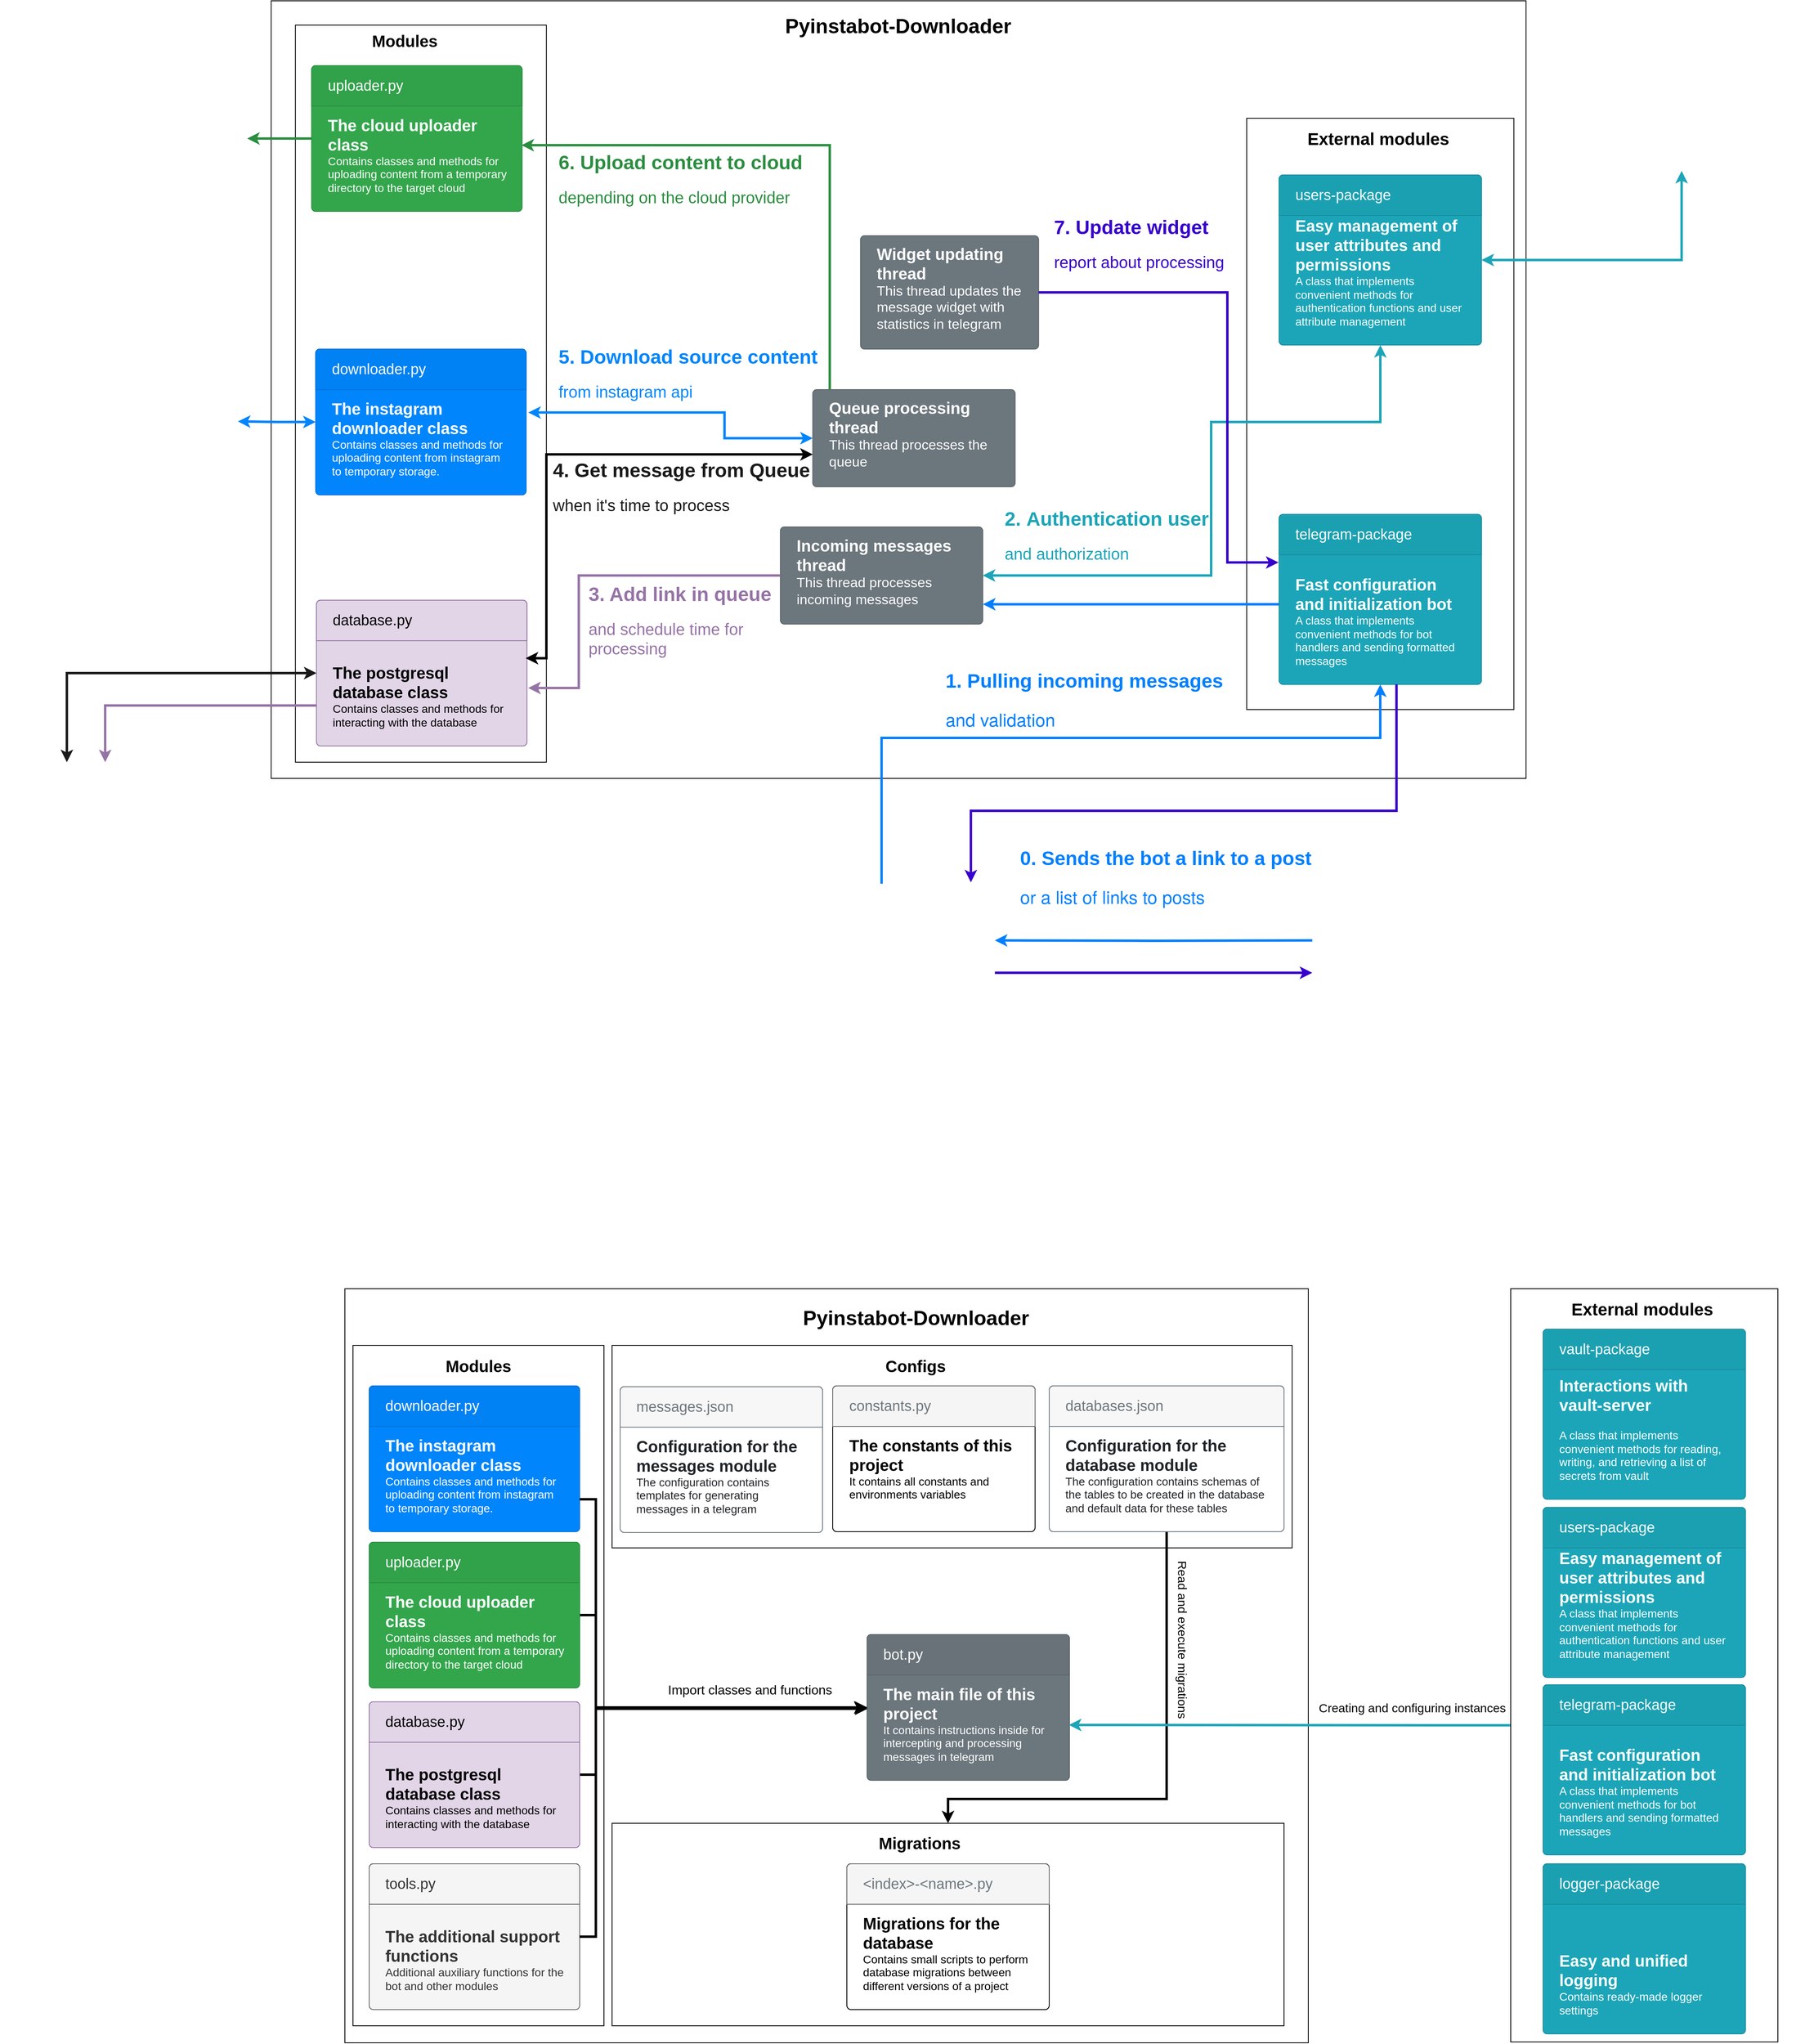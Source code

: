 <mxfile version="24.4.0" type="github">
  <diagram name="Страница 1" id="C4cH1xLUQUfybdzY-Pvg">
    <mxGraphModel dx="2693" dy="2250" grid="1" gridSize="10" guides="1" tooltips="1" connect="1" arrows="1" fold="1" page="1" pageScale="1" pageWidth="827" pageHeight="1169" math="0" shadow="0">
      <root>
        <mxCell id="0" />
        <mxCell id="1" parent="0" />
        <mxCell id="RmWxMyqj5i7oZx28vhqG-22" value="" style="rounded=0;whiteSpace=wrap;html=1;" parent="1" vertex="1">
          <mxGeometry x="-370" y="1200" width="1190" height="931" as="geometry" />
        </mxCell>
        <mxCell id="RmWxMyqj5i7oZx28vhqG-23" value="" style="rounded=0;whiteSpace=wrap;html=1;" parent="1" vertex="1">
          <mxGeometry x="-360" y="1270" width="310" height="840" as="geometry" />
        </mxCell>
        <mxCell id="RmWxMyqj5i7oZx28vhqG-26" value="&lt;span style=&quot;font-size: 20px;&quot;&gt;&lt;b&gt;The main file of this project&lt;/b&gt;&lt;/span&gt;&lt;br style=&quot;font-size: 14px&quot;&gt;It contains instructions inside for intercepting and processing messages in telegram" style="html=1;shadow=0;dashed=0;shape=mxgraph.bootstrap.rrect;rSize=5;strokeColor=#5B646A;html=1;whiteSpace=wrap;fillColor=#6C767D;fontColor=#ffffff;verticalAlign=bottom;align=left;spacing=20;spacingBottom=0;fontSize=14;" parent="1" vertex="1">
          <mxGeometry x="275" y="1627" width="250" height="180" as="geometry" />
        </mxCell>
        <mxCell id="RmWxMyqj5i7oZx28vhqG-27" value="bot.py" style="html=1;shadow=0;dashed=0;shape=mxgraph.bootstrap.topButton;rSize=5;perimeter=none;whiteSpace=wrap;fillColor=#697279;strokeColor=#5B646A;fontColor=#ffffff;resizeWidth=1;fontSize=18;align=left;spacing=20;" parent="RmWxMyqj5i7oZx28vhqG-26" vertex="1">
          <mxGeometry width="250" height="50" relative="1" as="geometry" />
        </mxCell>
        <mxCell id="RmWxMyqj5i7oZx28vhqG-29" value="&lt;span style=&quot;font-size: 20px;&quot;&gt;&lt;b&gt;The instagram&amp;nbsp;&lt;/b&gt;&lt;/span&gt;&lt;div&gt;&lt;span style=&quot;font-size: 20px;&quot;&gt;&lt;b&gt;downloader class&lt;/b&gt;&lt;/span&gt;&lt;br style=&quot;font-size: 14px&quot;&gt;Contains classes and methods for uploading content from instagram to temporary storage.&lt;/div&gt;" style="html=1;shadow=0;dashed=0;shape=mxgraph.bootstrap.rrect;rSize=5;strokeColor=#0071D5;html=1;whiteSpace=wrap;fillColor=#0085FC;fontColor=#ffffff;verticalAlign=bottom;align=left;spacing=20;spacingBottom=0;fontSize=14;" parent="1" vertex="1">
          <mxGeometry x="-340" y="1320" width="260" height="180" as="geometry" />
        </mxCell>
        <mxCell id="RmWxMyqj5i7oZx28vhqG-30" value="downloader.py" style="html=1;shadow=0;dashed=0;shape=mxgraph.bootstrap.topButton;rSize=5;perimeter=none;whiteSpace=wrap;fillColor=#0081F4;strokeColor=#0071D5;fontColor=#ffffff;resizeWidth=1;fontSize=18;align=left;spacing=20;" parent="RmWxMyqj5i7oZx28vhqG-29" vertex="1">
          <mxGeometry width="260" height="50" relative="1" as="geometry" />
        </mxCell>
        <mxCell id="Q303FKRvxHJgQ1L4vRVw-17" style="edgeStyle=orthogonalEdgeStyle;rounded=0;orthogonalLoop=1;jettySize=auto;html=1;entryX=0.002;entryY=0.501;entryDx=0;entryDy=0;entryPerimeter=0;strokeWidth=3;" parent="1" source="RmWxMyqj5i7oZx28vhqG-32" target="RmWxMyqj5i7oZx28vhqG-26" edge="1">
          <mxGeometry relative="1" as="geometry">
            <Array as="points">
              <mxPoint x="-60" y="1603" />
              <mxPoint x="-60" y="1717" />
            </Array>
          </mxGeometry>
        </mxCell>
        <mxCell id="RmWxMyqj5i7oZx28vhqG-32" value="&lt;span style=&quot;font-size: 20px;&quot;&gt;&lt;b&gt;The cloud uploader class&lt;/b&gt;&lt;/span&gt;&lt;br style=&quot;font-size: 14px&quot;&gt;Contains classes and methods for uploading content from a temporary directory to the target cloud" style="html=1;shadow=0;dashed=0;shape=mxgraph.bootstrap.rrect;rSize=5;strokeColor=#2B8D40;html=1;whiteSpace=wrap;fillColor=#33A64C;fontColor=#ffffff;verticalAlign=bottom;align=left;spacing=20;spacingBottom=0;fontSize=14;" parent="1" vertex="1">
          <mxGeometry x="-340" y="1513" width="260" height="180" as="geometry" />
        </mxCell>
        <mxCell id="RmWxMyqj5i7oZx28vhqG-33" value="uploader.py" style="html=1;shadow=0;dashed=0;shape=mxgraph.bootstrap.topButton;rSize=5;perimeter=none;whiteSpace=wrap;fillColor=#31A14A;strokeColor=#2B8D40;fontColor=#ffffff;resizeWidth=1;fontSize=18;align=left;spacing=20;" parent="RmWxMyqj5i7oZx28vhqG-32" vertex="1">
          <mxGeometry width="260" height="50" relative="1" as="geometry" />
        </mxCell>
        <mxCell id="RmWxMyqj5i7oZx28vhqG-37" value="Import classes and functions" style="text;html=1;align=center;verticalAlign=middle;resizable=0;points=[];autosize=1;strokeColor=none;fillColor=none;fontSize=16;" parent="1" vertex="1">
          <mxGeometry x="15" y="1680" width="230" height="30" as="geometry" />
        </mxCell>
        <mxCell id="RmWxMyqj5i7oZx28vhqG-41" value="&lt;b style=&quot;font-size: 20px;&quot;&gt;Modules&lt;/b&gt;" style="text;html=1;strokeColor=none;fillColor=none;align=center;verticalAlign=middle;whiteSpace=wrap;rounded=0;fontSize=20;" parent="1" vertex="1">
          <mxGeometry x="-235" y="1280" width="60" height="30" as="geometry" />
        </mxCell>
        <mxCell id="RmWxMyqj5i7oZx28vhqG-42" value="" style="rounded=0;whiteSpace=wrap;html=1;" parent="1" vertex="1">
          <mxGeometry x="-40" y="1270" width="840" height="250" as="geometry" />
        </mxCell>
        <mxCell id="RmWxMyqj5i7oZx28vhqG-44" value="&lt;span style=&quot;font-size: 20px;&quot;&gt;&lt;b&gt;Configuration for the messages module&lt;/b&gt;&lt;/span&gt;&lt;br style=&quot;font-size: 14px&quot;&gt;The configuration contains templates for generating messages in a telegram" style="html=1;shadow=0;dashed=0;shape=mxgraph.bootstrap.rrect;rSize=5;strokeColor=#6C767D;html=1;whiteSpace=wrap;fillColor=#ffffff;fontColor=#212529;verticalAlign=bottom;align=left;spacing=20;spacingBottom=0;fontSize=14;" parent="1" vertex="1">
          <mxGeometry x="-30" y="1321" width="250" height="180" as="geometry" />
        </mxCell>
        <mxCell id="RmWxMyqj5i7oZx28vhqG-45" value="messages.json" style="html=1;shadow=0;dashed=0;shape=mxgraph.bootstrap.topButton;rSize=5;perimeter=none;whiteSpace=wrap;fillColor=#F7F7F7;strokeColor=#6C767D;fontColor=#6C767D;resizeWidth=1;fontSize=18;align=left;spacing=20;" parent="RmWxMyqj5i7oZx28vhqG-44" vertex="1">
          <mxGeometry width="250" height="50" relative="1" as="geometry" />
        </mxCell>
        <mxCell id="RmWxMyqj5i7oZx28vhqG-60" value="Running the general code" style="text;html=1;align=center;verticalAlign=middle;resizable=0;points=[];autosize=1;strokeColor=none;fillColor=none;" parent="1" vertex="1">
          <mxGeometry x="605" y="1869" width="160" height="30" as="geometry" />
        </mxCell>
        <mxCell id="RmWxMyqj5i7oZx28vhqG-61" value="Creating and configuring instances" style="text;html=1;align=center;verticalAlign=middle;resizable=0;points=[];autosize=1;strokeColor=none;fillColor=none;fontSize=15;" parent="1" vertex="1">
          <mxGeometry x="823" y="1702" width="250" height="30" as="geometry" />
        </mxCell>
        <mxCell id="RmWxMyqj5i7oZx28vhqG-67" value="&lt;b style=&quot;font-size: 25px;&quot;&gt;&lt;font style=&quot;font-size: 25px;&quot;&gt;Pyinstabot-Downloader&lt;/font&gt;&lt;/b&gt;" style="text;html=1;strokeColor=none;fillColor=none;align=center;verticalAlign=middle;whiteSpace=wrap;rounded=0;fontSize=25;" parent="1" vertex="1">
          <mxGeometry x="147.5" y="1220" width="375" height="30" as="geometry" />
        </mxCell>
        <mxCell id="Q303FKRvxHJgQ1L4vRVw-20" style="edgeStyle=orthogonalEdgeStyle;rounded=0;orthogonalLoop=1;jettySize=auto;html=1;strokeWidth=3;" parent="1" source="Q303FKRvxHJgQ1L4vRVw-1" target="RmWxMyqj5i7oZx28vhqG-26" edge="1">
          <mxGeometry relative="1" as="geometry">
            <Array as="points">
              <mxPoint x="-60" y="1800" />
              <mxPoint x="-60" y="1717" />
            </Array>
          </mxGeometry>
        </mxCell>
        <mxCell id="Q303FKRvxHJgQ1L4vRVw-1" value="&lt;span style=&quot;font-size: 20px;&quot;&gt;&lt;b&gt;The postgresql database class&lt;/b&gt;&lt;/span&gt;&lt;br style=&quot;font-size: 14px&quot;&gt;Contains classes and methods for interacting with the database" style="html=1;shadow=0;dashed=0;shape=mxgraph.bootstrap.rrect;rSize=5;strokeColor=#9673a6;html=1;whiteSpace=wrap;fillColor=#e1d5e7;verticalAlign=bottom;align=left;spacing=20;spacingBottom=0;fontSize=14;" parent="1" vertex="1">
          <mxGeometry x="-340" y="1710" width="260" height="180" as="geometry" />
        </mxCell>
        <mxCell id="Q303FKRvxHJgQ1L4vRVw-2" value="database.py" style="html=1;shadow=0;dashed=0;shape=mxgraph.bootstrap.topButton;rSize=5;perimeter=none;whiteSpace=wrap;fillColor=#e1d5e7;strokeColor=#9673a6;resizeWidth=1;fontSize=18;align=left;spacing=20;" parent="Q303FKRvxHJgQ1L4vRVw-1" vertex="1">
          <mxGeometry width="260" height="50" relative="1" as="geometry" />
        </mxCell>
        <mxCell id="Q303FKRvxHJgQ1L4vRVw-5" value="&lt;span style=&quot;font-size: 20px;&quot;&gt;&lt;b&gt;The additional support functions&lt;/b&gt;&lt;/span&gt;&lt;br style=&quot;font-size: 14px&quot;&gt;Additional auxiliary functions for the bot and other modules" style="html=1;shadow=0;dashed=0;shape=mxgraph.bootstrap.rrect;rSize=5;strokeColor=#666666;html=1;whiteSpace=wrap;fillColor=#f5f5f5;fontColor=#333333;verticalAlign=bottom;align=left;spacing=20;spacingBottom=0;fontSize=14;" parent="1" vertex="1">
          <mxGeometry x="-340" y="1910" width="260" height="180" as="geometry" />
        </mxCell>
        <mxCell id="Q303FKRvxHJgQ1L4vRVw-6" value="tools.py" style="html=1;shadow=0;dashed=0;shape=mxgraph.bootstrap.topButton;rSize=5;perimeter=none;whiteSpace=wrap;fillColor=#f5f5f5;strokeColor=#666666;fontColor=#333333;resizeWidth=1;fontSize=18;align=left;spacing=20;" parent="Q303FKRvxHJgQ1L4vRVw-5" vertex="1">
          <mxGeometry width="260" height="50" relative="1" as="geometry" />
        </mxCell>
        <mxCell id="Q303FKRvxHJgQ1L4vRVw-8" value="&lt;b&gt;Configs&lt;/b&gt;" style="text;html=1;strokeColor=none;fillColor=none;align=center;verticalAlign=middle;whiteSpace=wrap;rounded=0;fontSize=20;" parent="1" vertex="1">
          <mxGeometry x="305" y="1280" width="60" height="30" as="geometry" />
        </mxCell>
        <mxCell id="Q303FKRvxHJgQ1L4vRVw-22" style="edgeStyle=orthogonalEdgeStyle;rounded=0;orthogonalLoop=1;jettySize=auto;html=1;strokeWidth=3;" parent="1" source="Q303FKRvxHJgQ1L4vRVw-9" target="Q303FKRvxHJgQ1L4vRVw-12" edge="1">
          <mxGeometry relative="1" as="geometry">
            <Array as="points">
              <mxPoint x="645" y="1830" />
              <mxPoint x="375" y="1830" />
            </Array>
          </mxGeometry>
        </mxCell>
        <mxCell id="Q303FKRvxHJgQ1L4vRVw-9" value="&lt;span style=&quot;font-size: 20px;&quot;&gt;&lt;b&gt;Configuration for the database module&lt;/b&gt;&lt;/span&gt;&lt;br style=&quot;font-size: 14px&quot;&gt;The configuration contains schemas of the tables to be created in the database and default data for these tables" style="html=1;shadow=0;dashed=0;shape=mxgraph.bootstrap.rrect;rSize=5;strokeColor=#6C767D;html=1;whiteSpace=wrap;fillColor=#ffffff;fontColor=#212529;verticalAlign=bottom;align=left;spacing=20;spacingBottom=0;fontSize=14;" parent="1" vertex="1">
          <mxGeometry x="500" y="1320" width="290" height="180" as="geometry" />
        </mxCell>
        <mxCell id="Q303FKRvxHJgQ1L4vRVw-10" value="databases.json" style="html=1;shadow=0;dashed=0;shape=mxgraph.bootstrap.topButton;rSize=5;perimeter=none;whiteSpace=wrap;fillColor=#F7F7F7;strokeColor=#6C767D;fontColor=#6C767D;resizeWidth=1;fontSize=18;align=left;spacing=20;" parent="Q303FKRvxHJgQ1L4vRVw-9" vertex="1">
          <mxGeometry width="290" height="50" relative="1" as="geometry" />
        </mxCell>
        <mxCell id="RmWxMyqj5i7oZx28vhqG-35" value="&lt;span style=&quot;font-size: 20px;&quot;&gt;&lt;b&gt;The constants of this project&lt;/b&gt;&lt;/span&gt;&lt;div&gt;It contains all constants and environments variables&lt;/div&gt;&lt;div&gt;&lt;br&gt;&lt;/div&gt;" style="html=1;shadow=0;dashed=0;shape=mxgraph.bootstrap.rrect;rSize=5;html=1;whiteSpace=wrap;verticalAlign=bottom;align=left;spacing=20;spacingBottom=0;fontSize=14;" parent="1" vertex="1">
          <mxGeometry x="232.5" y="1320" width="250" height="180" as="geometry" />
        </mxCell>
        <mxCell id="RmWxMyqj5i7oZx28vhqG-36" value="&lt;font color=&quot;#6c767d&quot;&gt;constants.py&lt;/font&gt;" style="html=1;shadow=0;dashed=0;shape=mxgraph.bootstrap.topButton;rSize=5;perimeter=none;whiteSpace=wrap;fillColor=#f5f5f5;strokeColor=#666666;fontColor=#333333;resizeWidth=1;fontSize=18;align=left;spacing=20;" parent="RmWxMyqj5i7oZx28vhqG-35" vertex="1">
          <mxGeometry width="250" height="50" relative="1" as="geometry" />
        </mxCell>
        <mxCell id="Q303FKRvxHJgQ1L4vRVw-12" value="" style="rounded=0;whiteSpace=wrap;html=1;" parent="1" vertex="1">
          <mxGeometry x="-40" y="1860" width="830" height="250" as="geometry" />
        </mxCell>
        <mxCell id="Q303FKRvxHJgQ1L4vRVw-13" value="&lt;b&gt;Migrations&lt;/b&gt;" style="text;html=1;strokeColor=none;fillColor=none;align=center;verticalAlign=middle;whiteSpace=wrap;rounded=0;fontSize=20;" parent="1" vertex="1">
          <mxGeometry x="310" y="1869" width="60" height="30" as="geometry" />
        </mxCell>
        <mxCell id="Q303FKRvxHJgQ1L4vRVw-14" value="&lt;span style=&quot;font-size: 20px;&quot;&gt;&lt;b&gt;Migrations for the database&lt;/b&gt;&lt;/span&gt;&lt;div&gt;Contains small scripts to perform database migrations between different versions of a project&lt;/div&gt;" style="html=1;shadow=0;dashed=0;shape=mxgraph.bootstrap.rrect;rSize=5;html=1;whiteSpace=wrap;verticalAlign=bottom;align=left;spacing=20;spacingBottom=0;fontSize=14;" parent="1" vertex="1">
          <mxGeometry x="250" y="1910" width="250" height="180" as="geometry" />
        </mxCell>
        <mxCell id="Q303FKRvxHJgQ1L4vRVw-15" value="&lt;font color=&quot;#6c767d&quot;&gt;&amp;lt;index&amp;gt;-&amp;lt;name&amp;gt;.py&lt;/font&gt;" style="html=1;shadow=0;dashed=0;shape=mxgraph.bootstrap.topButton;rSize=5;perimeter=none;whiteSpace=wrap;fillColor=#f5f5f5;strokeColor=#666666;fontColor=#333333;resizeWidth=1;fontSize=18;align=left;spacing=20;" parent="Q303FKRvxHJgQ1L4vRVw-14" vertex="1">
          <mxGeometry width="250" height="50" relative="1" as="geometry" />
        </mxCell>
        <mxCell id="Q303FKRvxHJgQ1L4vRVw-16" style="edgeStyle=orthogonalEdgeStyle;rounded=0;orthogonalLoop=1;jettySize=auto;html=1;entryX=0.002;entryY=0.509;entryDx=0;entryDy=0;entryPerimeter=0;strokeWidth=3;" parent="1" source="RmWxMyqj5i7oZx28vhqG-29" target="RmWxMyqj5i7oZx28vhqG-26" edge="1">
          <mxGeometry relative="1" as="geometry">
            <Array as="points">
              <mxPoint x="-60" y="1460" />
              <mxPoint x="-60" y="1719" />
            </Array>
          </mxGeometry>
        </mxCell>
        <mxCell id="Q303FKRvxHJgQ1L4vRVw-21" style="edgeStyle=orthogonalEdgeStyle;rounded=0;orthogonalLoop=1;jettySize=auto;html=1;entryX=-0.003;entryY=0.501;entryDx=0;entryDy=0;entryPerimeter=0;strokeWidth=3;" parent="1" source="Q303FKRvxHJgQ1L4vRVw-5" target="RmWxMyqj5i7oZx28vhqG-26" edge="1">
          <mxGeometry relative="1" as="geometry">
            <Array as="points">
              <mxPoint x="-60" y="2000" />
              <mxPoint x="-60" y="1717" />
            </Array>
          </mxGeometry>
        </mxCell>
        <mxCell id="Q303FKRvxHJgQ1L4vRVw-23" value="Read and execute migrations" style="text;html=1;align=center;verticalAlign=middle;resizable=0;points=[];autosize=1;strokeColor=none;fillColor=none;fontSize=15;rotation=90;" parent="1" vertex="1">
          <mxGeometry x="555" y="1618" width="220" height="30" as="geometry" />
        </mxCell>
        <mxCell id="Q303FKRvxHJgQ1L4vRVw-26" style="edgeStyle=orthogonalEdgeStyle;rounded=0;orthogonalLoop=1;jettySize=auto;html=1;entryX=0.997;entryY=0.62;entryDx=0;entryDy=0;entryPerimeter=0;strokeWidth=3;strokeColor=#1CA5B8;" parent="1" source="RmWxMyqj5i7oZx28vhqG-47" target="RmWxMyqj5i7oZx28vhqG-26" edge="1">
          <mxGeometry relative="1" as="geometry">
            <Array as="points">
              <mxPoint x="1000" y="1739" />
              <mxPoint x="1000" y="1739" />
            </Array>
          </mxGeometry>
        </mxCell>
        <mxCell id="Q303FKRvxHJgQ1L4vRVw-29" value="" style="group" parent="1" vertex="1" connectable="0">
          <mxGeometry x="1070" y="1200" width="330" height="930" as="geometry" />
        </mxCell>
        <mxCell id="RmWxMyqj5i7oZx28vhqG-47" value="" style="rounded=0;whiteSpace=wrap;html=1;" parent="Q303FKRvxHJgQ1L4vRVw-29" vertex="1">
          <mxGeometry width="330" height="930" as="geometry" />
        </mxCell>
        <mxCell id="RmWxMyqj5i7oZx28vhqG-48" value="&lt;b style=&quot;font-size: 21px;&quot;&gt;External modules&lt;/b&gt;" style="text;html=1;strokeColor=none;fillColor=none;align=center;verticalAlign=middle;whiteSpace=wrap;rounded=0;fontSize=21;" parent="Q303FKRvxHJgQ1L4vRVw-29" vertex="1">
          <mxGeometry x="40" y="10" width="245" height="30" as="geometry" />
        </mxCell>
        <mxCell id="RmWxMyqj5i7oZx28vhqG-49" value="&lt;b&gt;&lt;font style=&quot;font-size: 20px&quot;&gt;Interactions with vault-server&lt;/font&gt;&lt;/b&gt;&lt;br style=&quot;font-size: 14px&quot;&gt;&lt;br style=&quot;font-size: 14px&quot;&gt;A class that implements convenient methods for reading, writing, and retrieving a list of secrets from vault" style="html=1;shadow=0;dashed=0;shape=mxgraph.bootstrap.rrect;rSize=5;strokeColor=#188C9C;html=1;whiteSpace=wrap;fillColor=#1CA5B8;fontColor=#ffffff;verticalAlign=bottom;align=left;spacing=20;spacingBottom=0;fontSize=14;" parent="Q303FKRvxHJgQ1L4vRVw-29" vertex="1">
          <mxGeometry x="40" y="50" width="250" height="210" as="geometry" />
        </mxCell>
        <mxCell id="RmWxMyqj5i7oZx28vhqG-50" value="vault-package" style="html=1;shadow=0;dashed=0;shape=mxgraph.bootstrap.topButton;rSize=5;perimeter=none;whiteSpace=wrap;fillColor=#1BA0B2;strokeColor=#188C9C;fontColor=#ffffff;resizeWidth=1;fontSize=18;align=left;spacing=20;" parent="RmWxMyqj5i7oZx28vhqG-49" vertex="1">
          <mxGeometry width="250" height="50" relative="1" as="geometry" />
        </mxCell>
        <mxCell id="RmWxMyqj5i7oZx28vhqG-52" value="&lt;span style=&quot;font-size: 20px;&quot;&gt;&lt;b&gt;Easy management of user attributes and permissions&lt;/b&gt;&lt;/span&gt;&lt;br style=&quot;font-size: 14px&quot;&gt;A class that implements convenient methods for authentication functions and user attribute management" style="html=1;shadow=0;dashed=0;shape=mxgraph.bootstrap.rrect;rSize=5;strokeColor=#188C9C;html=1;whiteSpace=wrap;fillColor=#1CA5B8;fontColor=#ffffff;verticalAlign=bottom;align=left;spacing=20;spacingBottom=0;fontSize=14;" parent="Q303FKRvxHJgQ1L4vRVw-29" vertex="1">
          <mxGeometry x="40" y="270" width="250" height="210" as="geometry" />
        </mxCell>
        <mxCell id="RmWxMyqj5i7oZx28vhqG-53" value="users-package" style="html=1;shadow=0;dashed=0;shape=mxgraph.bootstrap.topButton;rSize=5;perimeter=none;whiteSpace=wrap;fillColor=#1BA0B2;strokeColor=#188C9C;fontColor=#ffffff;resizeWidth=1;fontSize=18;align=left;spacing=20;" parent="RmWxMyqj5i7oZx28vhqG-52" vertex="1">
          <mxGeometry width="250" height="50" relative="1" as="geometry" />
        </mxCell>
        <mxCell id="RmWxMyqj5i7oZx28vhqG-54" value="&lt;span style=&quot;font-size: 20px;&quot;&gt;&lt;b&gt;Fast configuration and&amp;nbsp;initialization bot&lt;/b&gt;&lt;/span&gt;&lt;br style=&quot;font-size: 14px&quot;&gt;A class that implements convenient methods for bot handlers and sending formatted messages" style="html=1;shadow=0;dashed=0;shape=mxgraph.bootstrap.rrect;rSize=5;strokeColor=#188C9C;html=1;whiteSpace=wrap;fillColor=#1CA5B8;fontColor=#ffffff;verticalAlign=bottom;align=left;spacing=20;spacingBottom=0;fontSize=14;" parent="Q303FKRvxHJgQ1L4vRVw-29" vertex="1">
          <mxGeometry x="40" y="489" width="250" height="210" as="geometry" />
        </mxCell>
        <mxCell id="RmWxMyqj5i7oZx28vhqG-55" value="telegram-package" style="html=1;shadow=0;dashed=0;shape=mxgraph.bootstrap.topButton;rSize=5;perimeter=none;whiteSpace=wrap;fillColor=#1BA0B2;strokeColor=#188C9C;fontColor=#ffffff;resizeWidth=1;fontSize=18;align=left;spacing=20;" parent="RmWxMyqj5i7oZx28vhqG-54" vertex="1">
          <mxGeometry width="250" height="50" relative="1" as="geometry" />
        </mxCell>
        <mxCell id="RmWxMyqj5i7oZx28vhqG-58" value="&lt;span style=&quot;font-size: 20px;&quot;&gt;&lt;b&gt;Easy and unified logging&lt;/b&gt;&lt;/span&gt;&lt;br style=&quot;font-size: 14px&quot;&gt;Contains ready-made logger settings" style="html=1;shadow=0;dashed=0;shape=mxgraph.bootstrap.rrect;rSize=5;strokeColor=#188C9C;html=1;whiteSpace=wrap;fillColor=#1CA5B8;fontColor=#ffffff;verticalAlign=bottom;align=left;spacing=20;spacingBottom=0;fontSize=14;" parent="Q303FKRvxHJgQ1L4vRVw-29" vertex="1">
          <mxGeometry x="40" y="710" width="250" height="210" as="geometry" />
        </mxCell>
        <mxCell id="RmWxMyqj5i7oZx28vhqG-59" value="logger-package" style="html=1;shadow=0;dashed=0;shape=mxgraph.bootstrap.topButton;rSize=5;perimeter=none;whiteSpace=wrap;fillColor=#1BA0B2;strokeColor=#188C9C;fontColor=#ffffff;resizeWidth=1;fontSize=18;align=left;spacing=20;" parent="RmWxMyqj5i7oZx28vhqG-58" vertex="1">
          <mxGeometry width="250" height="50" relative="1" as="geometry" />
        </mxCell>
        <mxCell id="Q303FKRvxHJgQ1L4vRVw-30" value="" style="rounded=0;whiteSpace=wrap;html=1;" parent="1" vertex="1">
          <mxGeometry x="-461.11" y="-390" width="1550" height="960" as="geometry" />
        </mxCell>
        <mxCell id="Q303FKRvxHJgQ1L4vRVw-32" value="&lt;span style=&quot;font-size: 20px;&quot;&gt;&lt;b&gt;Incoming messages thread&lt;/b&gt;&lt;/span&gt;&lt;br style=&quot;font-size: 14px&quot;&gt;&lt;font style=&quot;font-size: 17px;&quot;&gt;This thread processes incoming messages&lt;/font&gt;" style="html=1;shadow=0;dashed=0;shape=mxgraph.bootstrap.rrect;rSize=5;strokeColor=#5B646A;html=1;whiteSpace=wrap;fillColor=#6C767D;fontColor=#ffffff;verticalAlign=bottom;align=left;spacing=20;spacingBottom=0;fontSize=14;" parent="1" vertex="1">
          <mxGeometry x="167.89" y="259.5" width="250" height="120" as="geometry" />
        </mxCell>
        <mxCell id="Q303FKRvxHJgQ1L4vRVw-46" value="&lt;b style=&quot;font-size: 25px;&quot;&gt;&lt;font style=&quot;font-size: 25px;&quot;&gt;Pyinstabot-Downloader&lt;/font&gt;&lt;/b&gt;" style="text;html=1;strokeColor=none;fillColor=none;align=center;verticalAlign=middle;whiteSpace=wrap;rounded=0;fontSize=25;" parent="1" vertex="1">
          <mxGeometry x="126.39" y="-375" width="375" height="30" as="geometry" />
        </mxCell>
        <mxCell id="Q303FKRvxHJgQ1L4vRVw-106" value="" style="shape=image;verticalLabelPosition=bottom;labelBackgroundColor=default;verticalAlign=top;aspect=fixed;imageAspect=0;image=https://www.datocms-assets.com/2885/1620082933-blog-library-product-vault-logo.jpg;" parent="1" vertex="1">
          <mxGeometry x="1130" y="-350" width="302.22" height="170" as="geometry" />
        </mxCell>
        <mxCell id="Q303FKRvxHJgQ1L4vRVw-107" value="" style="shape=image;verticalLabelPosition=bottom;labelBackgroundColor=default;verticalAlign=top;aspect=fixed;imageAspect=0;image=https://is1-ssl.mzstatic.com/image/thumb/Purple221/v4/21/d3/08/21d308ff-6354-fd2a-8844-4354ba710dab/Prod-0-0-1x_U007emarketing-0-7-0-85-220.png/1200x600wa.png;" parent="1" vertex="1">
          <mxGeometry x="-795.11" y="56" width="293" height="146.5" as="geometry" />
        </mxCell>
        <mxCell id="Q303FKRvxHJgQ1L4vRVw-108" value="" style="shape=image;verticalLabelPosition=bottom;labelBackgroundColor=default;verticalAlign=top;aspect=fixed;imageAspect=0;image=https://is1-ssl.mzstatic.com/image/thumb/Purple211/v4/ee/a5/9e/eea59e87-7406-5198-5119-48bdcdd87bc5/AppIcon-0-1x_U007emarketing-0-7-0-85-220-0.png/1200x600wa.png;" parent="1" vertex="1">
          <mxGeometry x="-780.66" y="-292.5" width="290" height="145" as="geometry" />
        </mxCell>
        <mxCell id="Q303FKRvxHJgQ1L4vRVw-109" value="" style="shape=image;verticalLabelPosition=bottom;labelBackgroundColor=default;verticalAlign=top;aspect=fixed;imageAspect=0;image=https://webapp.io/blog/content/images/2019/11/postgres.png;" parent="1" vertex="1">
          <mxGeometry x="-791.22" y="550" width="311.11" height="175" as="geometry" />
        </mxCell>
        <mxCell id="Q303FKRvxHJgQ1L4vRVw-153" style="edgeStyle=orthogonalEdgeStyle;rounded=0;orthogonalLoop=1;jettySize=auto;html=1;entryX=0;entryY=0.75;entryDx=0;entryDy=0;strokeWidth=3;strokeColor=#3700CC;" parent="1" source="Q303FKRvxHJgQ1L4vRVw-111" edge="1">
          <mxGeometry relative="1" as="geometry">
            <Array as="points">
              <mxPoint x="528.89" y="810" />
              <mxPoint x="528.89" y="810" />
            </Array>
            <mxPoint x="824.89" y="810" as="targetPoint" />
          </mxGeometry>
        </mxCell>
        <mxCell id="Q303FKRvxHJgQ1L4vRVw-111" value="" style="shape=image;verticalLabelPosition=bottom;labelBackgroundColor=default;verticalAlign=top;aspect=fixed;imageAspect=0;image=https://is1-ssl.mzstatic.com/image/thumb/Purple211/v4/b2/37/ba/b237ba4d-707d-288e-9454-71a5a78c528b/AppIconLLC-0-0-1x_U007emarketing-0-7-0-0-85-220.png/1200x600wa.png;" parent="1" vertex="1">
          <mxGeometry x="152.89" y="700" width="280" height="140" as="geometry" />
        </mxCell>
        <mxCell id="Q303FKRvxHJgQ1L4vRVw-114" style="edgeStyle=orthogonalEdgeStyle;rounded=0;orthogonalLoop=1;jettySize=auto;html=1;strokeWidth=3;strokeColor=#007FFF;" parent="1" target="Q303FKRvxHJgQ1L4vRVw-111" edge="1">
          <mxGeometry relative="1" as="geometry">
            <mxPoint x="824.89" y="770" as="sourcePoint" />
          </mxGeometry>
        </mxCell>
        <mxCell id="Q303FKRvxHJgQ1L4vRVw-116" value="&lt;h1&gt;&lt;font color=&quot;#007fff&quot;&gt;1. Pulling incoming messages&lt;br&gt;&lt;/font&gt;&lt;/h1&gt;&lt;div&gt;&lt;p style=&quot;margin: 0px; font-style: normal; font-variant-caps: normal; font-stretch: normal; line-height: normal; font-family: &amp;quot;Helvetica Neue&amp;quot;; font-size-adjust: none; font-kerning: auto; font-variant-alternates: normal; font-variant-ligatures: normal; font-variant-numeric: normal; font-variant-east-asian: normal; font-variant-position: normal; font-feature-settings: normal; font-optical-sizing: auto; font-variation-settings: normal;&quot;&gt;&lt;font color=&quot;#007fff&quot;&gt;&lt;span style=&quot;caret-color: rgb(0, 127, 255); font-size: 22px;&quot;&gt;and validation&lt;/span&gt;&lt;/font&gt;&lt;/p&gt;&lt;/div&gt;" style="text;html=1;strokeColor=none;fillColor=none;spacing=5;spacingTop=-20;whiteSpace=wrap;overflow=hidden;rounded=0;" parent="1" vertex="1">
          <mxGeometry x="366.89" y="430" width="377" height="120" as="geometry" />
        </mxCell>
        <mxCell id="RmWxMyqj5i7oZx28vhqG-3" value="&lt;h1&gt;&lt;font color=&quot;#007fff&quot;&gt;0. Sends the bot a link to a post&lt;br&gt;&lt;/font&gt;&lt;/h1&gt;&lt;div&gt;&lt;p style=&quot;margin: 0px; font-style: normal; font-variant-caps: normal; font-stretch: normal; line-height: normal; font-family: &amp;quot;Helvetica Neue&amp;quot;; font-size-adjust: none; font-kerning: auto; font-variant-alternates: normal; font-variant-ligatures: normal; font-variant-numeric: normal; font-variant-east-asian: normal; font-variant-position: normal; font-feature-settings: normal; font-optical-sizing: auto; font-variation-settings: normal;&quot;&gt;&lt;font size=&quot;1&quot; color=&quot;#007fff&quot;&gt;&lt;span style=&quot;caret-color: rgb(0, 127, 255); font-size: 22px;&quot;&gt;or a list of links to posts&lt;/span&gt;&lt;/font&gt;&lt;/p&gt;&lt;/div&gt;" style="text;html=1;strokeColor=none;fillColor=none;spacing=5;spacingTop=-20;whiteSpace=wrap;overflow=hidden;rounded=0;" parent="1" vertex="1">
          <mxGeometry x="458.89" y="649" width="377" height="120" as="geometry" />
        </mxCell>
        <mxCell id="Q303FKRvxHJgQ1L4vRVw-119" value="" style="group" parent="1" vertex="1" connectable="0">
          <mxGeometry x="743.89" y="-245" width="330" height="730" as="geometry" />
        </mxCell>
        <mxCell id="Q303FKRvxHJgQ1L4vRVw-67" value="" style="rounded=0;whiteSpace=wrap;html=1;" parent="Q303FKRvxHJgQ1L4vRVw-119" vertex="1">
          <mxGeometry width="330" height="730" as="geometry" />
        </mxCell>
        <mxCell id="Q303FKRvxHJgQ1L4vRVw-68" value="&lt;b style=&quot;font-size: 21px;&quot;&gt;External modules&lt;/b&gt;" style="text;html=1;strokeColor=none;fillColor=none;align=center;verticalAlign=middle;whiteSpace=wrap;rounded=0;fontSize=21;" parent="Q303FKRvxHJgQ1L4vRVw-119" vertex="1">
          <mxGeometry x="40" y="10" width="245" height="30" as="geometry" />
        </mxCell>
        <mxCell id="Q303FKRvxHJgQ1L4vRVw-71" value="&lt;span style=&quot;font-size: 20px;&quot;&gt;&lt;b&gt;Easy management of user attributes and permissions&lt;/b&gt;&lt;/span&gt;&lt;br style=&quot;font-size: 14px&quot;&gt;A class that implements convenient methods for authentication functions and user attribute management" style="html=1;shadow=0;dashed=0;shape=mxgraph.bootstrap.rrect;rSize=5;strokeColor=#188C9C;html=1;whiteSpace=wrap;fillColor=#1CA5B8;fontColor=#ffffff;verticalAlign=bottom;align=left;spacing=20;spacingBottom=0;fontSize=14;" parent="Q303FKRvxHJgQ1L4vRVw-119" vertex="1">
          <mxGeometry x="40" y="70" width="250" height="210" as="geometry" />
        </mxCell>
        <mxCell id="Q303FKRvxHJgQ1L4vRVw-72" value="users-package" style="html=1;shadow=0;dashed=0;shape=mxgraph.bootstrap.topButton;rSize=5;perimeter=none;whiteSpace=wrap;fillColor=#1BA0B2;strokeColor=#188C9C;fontColor=#ffffff;resizeWidth=1;fontSize=18;align=left;spacing=20;" parent="Q303FKRvxHJgQ1L4vRVw-71" vertex="1">
          <mxGeometry width="250" height="50" relative="1" as="geometry" />
        </mxCell>
        <mxCell id="Q303FKRvxHJgQ1L4vRVw-73" value="&lt;span style=&quot;font-size: 20px;&quot;&gt;&lt;b&gt;Fast configuration and&amp;nbsp;initialization bot&lt;/b&gt;&lt;/span&gt;&lt;br style=&quot;font-size: 14px&quot;&gt;A class that implements convenient methods for bot handlers and sending formatted messages" style="html=1;shadow=0;dashed=0;shape=mxgraph.bootstrap.rrect;rSize=5;strokeColor=#188C9C;html=1;whiteSpace=wrap;fillColor=#1CA5B8;fontColor=#ffffff;verticalAlign=bottom;align=left;spacing=20;spacingBottom=0;fontSize=14;" parent="Q303FKRvxHJgQ1L4vRVw-119" vertex="1">
          <mxGeometry x="40" y="489" width="250" height="210" as="geometry" />
        </mxCell>
        <mxCell id="Q303FKRvxHJgQ1L4vRVw-74" value="telegram-package" style="html=1;shadow=0;dashed=0;shape=mxgraph.bootstrap.topButton;rSize=5;perimeter=none;whiteSpace=wrap;fillColor=#1BA0B2;strokeColor=#188C9C;fontColor=#ffffff;resizeWidth=1;fontSize=18;align=left;spacing=20;" parent="Q303FKRvxHJgQ1L4vRVw-73" vertex="1">
          <mxGeometry width="250" height="50" relative="1" as="geometry" />
        </mxCell>
        <mxCell id="RmWxMyqj5i7oZx28vhqG-8" value="&lt;h1&gt;&lt;font color=&quot;#9673a6&quot;&gt;3. Add link in queue&lt;/font&gt;&lt;/h1&gt;&lt;p&gt;&lt;font color=&quot;#9673a6&quot;&gt;&lt;font size=&quot;1&quot;&gt;&lt;span style=&quot;caret-color: rgb(28, 165, 184); font-size: 20px;&quot;&gt;and&amp;nbsp;&lt;/span&gt;&lt;/font&gt;&lt;span style=&quot;caret-color: rgb(28, 165, 184); font-size: 20px;&quot;&gt;schedule time for processing&lt;/span&gt;&lt;/font&gt;&lt;/p&gt;" style="text;html=1;strokeColor=none;fillColor=none;spacing=5;spacingTop=-20;whiteSpace=wrap;overflow=hidden;rounded=0;" parent="1" vertex="1">
          <mxGeometry x="-73.61" y="323" width="275" height="101" as="geometry" />
        </mxCell>
        <mxCell id="Q303FKRvxHJgQ1L4vRVw-120" style="edgeStyle=orthogonalEdgeStyle;rounded=0;orthogonalLoop=1;jettySize=auto;html=1;strokeWidth=3;strokeColor=#1CA5B8;startArrow=classic;startFill=1;" parent="1" source="Q303FKRvxHJgQ1L4vRVw-32" target="Q303FKRvxHJgQ1L4vRVw-71" edge="1">
          <mxGeometry relative="1" as="geometry">
            <Array as="points">
              <mxPoint x="700" y="320" />
              <mxPoint x="700" y="130" />
              <mxPoint x="909" y="130" />
            </Array>
          </mxGeometry>
        </mxCell>
        <mxCell id="Q303FKRvxHJgQ1L4vRVw-125" style="edgeStyle=orthogonalEdgeStyle;rounded=0;orthogonalLoop=1;jettySize=auto;html=1;entryX=0.5;entryY=1;entryDx=0;entryDy=0;strokeWidth=3;strokeColor=#1CA5B8;startArrow=classic;startFill=1;" parent="1" source="Q303FKRvxHJgQ1L4vRVw-71" target="Q303FKRvxHJgQ1L4vRVw-106" edge="1">
          <mxGeometry relative="1" as="geometry" />
        </mxCell>
        <mxCell id="Q303FKRvxHJgQ1L4vRVw-126" style="edgeStyle=orthogonalEdgeStyle;rounded=0;orthogonalLoop=1;jettySize=auto;html=1;entryX=1.001;entryY=0.796;entryDx=0;entryDy=0;entryPerimeter=0;strokeWidth=3;strokeColor=#007FFF;" parent="1" source="Q303FKRvxHJgQ1L4vRVw-73" target="Q303FKRvxHJgQ1L4vRVw-32" edge="1">
          <mxGeometry relative="1" as="geometry">
            <Array as="points">
              <mxPoint x="678.89" y="355" />
              <mxPoint x="678.89" y="355" />
            </Array>
          </mxGeometry>
        </mxCell>
        <mxCell id="Q303FKRvxHJgQ1L4vRVw-115" style="edgeStyle=orthogonalEdgeStyle;rounded=0;orthogonalLoop=1;jettySize=auto;html=1;strokeWidth=3;strokeColor=#007FFF;startArrow=classic;startFill=1;endArrow=none;endFill=0;" parent="1" source="Q303FKRvxHJgQ1L4vRVw-73" target="Q303FKRvxHJgQ1L4vRVw-111" edge="1">
          <mxGeometry relative="1" as="geometry">
            <Array as="points">
              <mxPoint x="908.89" y="520" />
              <mxPoint x="292.89" y="520" />
            </Array>
          </mxGeometry>
        </mxCell>
        <mxCell id="Q303FKRvxHJgQ1L4vRVw-134" value="&lt;span style=&quot;font-size: 20px;&quot;&gt;&lt;b&gt;Queue processing thread&lt;/b&gt;&lt;/span&gt;&lt;br style=&quot;font-size: 14px&quot;&gt;&lt;font style=&quot;font-size: 17px;&quot;&gt;This thread processes the queue&lt;/font&gt;" style="html=1;shadow=0;dashed=0;shape=mxgraph.bootstrap.rrect;rSize=5;strokeColor=#5B646A;html=1;whiteSpace=wrap;fillColor=#6C767D;fontColor=#ffffff;verticalAlign=bottom;align=left;spacing=20;spacingBottom=0;fontSize=14;" parent="1" vertex="1">
          <mxGeometry x="207.89" y="90" width="250" height="120" as="geometry" />
        </mxCell>
        <mxCell id="Q303FKRvxHJgQ1L4vRVw-136" value="&lt;h1&gt;&lt;font color=&quot;#1a1a1a&quot;&gt;4. Get message from Queue&lt;/font&gt;&lt;/h1&gt;&lt;p&gt;&lt;span style=&quot;caret-color: rgb(28, 165, 184); font-size: 20px;&quot;&gt;&lt;font color=&quot;#1a1a1a&quot;&gt;when it&#39;s time to process&lt;/font&gt;&lt;/span&gt;&lt;/p&gt;" style="text;html=1;strokeColor=none;fillColor=none;spacing=5;spacingTop=-20;whiteSpace=wrap;overflow=hidden;rounded=0;" parent="1" vertex="1">
          <mxGeometry x="-118.11" y="170" width="326" height="101" as="geometry" />
        </mxCell>
        <mxCell id="Q303FKRvxHJgQ1L4vRVw-141" value="&lt;h1&gt;&lt;font color=&quot;#0085fc&quot;&gt;5. Download source content&lt;/font&gt;&lt;/h1&gt;&lt;p&gt;&lt;span style=&quot;caret-color: rgb(28, 165, 184); font-size: 20px;&quot;&gt;&lt;font color=&quot;#0085fc&quot;&gt;from instagram api&lt;/font&gt;&lt;/span&gt;&lt;/p&gt;" style="text;html=1;strokeColor=none;fillColor=none;spacing=5;spacingTop=-20;whiteSpace=wrap;overflow=hidden;rounded=0;" parent="1" vertex="1">
          <mxGeometry x="-111.11" y="30" width="337" height="101" as="geometry" />
        </mxCell>
        <mxCell id="Q303FKRvxHJgQ1L4vRVw-31" value="" style="rounded=0;whiteSpace=wrap;html=1;container=0;" parent="1" vertex="1">
          <mxGeometry x="-431.11" y="-360" width="310" height="910" as="geometry" />
        </mxCell>
        <mxCell id="Q303FKRvxHJgQ1L4vRVw-40" value="&lt;b style=&quot;font-size: 20px;&quot;&gt;Modules&lt;/b&gt;" style="text;html=1;strokeColor=none;fillColor=none;align=center;verticalAlign=middle;whiteSpace=wrap;rounded=0;fontSize=20;container=0;" parent="1" vertex="1">
          <mxGeometry x="-326.11" y="-356.5" width="60" height="30" as="geometry" />
        </mxCell>
        <mxCell id="Q303FKRvxHJgQ1L4vRVw-121" value="" style="group" parent="1" vertex="1" connectable="0">
          <mxGeometry x="-406.11" y="40" width="260" height="180" as="geometry" />
        </mxCell>
        <mxCell id="Q303FKRvxHJgQ1L4vRVw-144" value="" style="group" parent="Q303FKRvxHJgQ1L4vRVw-121" vertex="1" connectable="0">
          <mxGeometry width="260" height="180" as="geometry" />
        </mxCell>
        <mxCell id="Q303FKRvxHJgQ1L4vRVw-34" value="&lt;span style=&quot;font-size: 20px;&quot;&gt;&lt;b&gt;The instagram&amp;nbsp;&lt;/b&gt;&lt;/span&gt;&lt;div&gt;&lt;span style=&quot;font-size: 20px;&quot;&gt;&lt;b&gt;downloader class&lt;/b&gt;&lt;/span&gt;&lt;br style=&quot;font-size: 14px&quot;&gt;Contains classes and methods for uploading content from instagram to temporary storage.&lt;/div&gt;" style="html=1;shadow=0;dashed=0;shape=mxgraph.bootstrap.rrect;rSize=5;strokeColor=#0071D5;html=1;whiteSpace=wrap;fillColor=#0085FC;fontColor=#ffffff;verticalAlign=bottom;align=left;spacing=20;spacingBottom=0;fontSize=14;container=0;" parent="Q303FKRvxHJgQ1L4vRVw-144" vertex="1">
          <mxGeometry width="260" height="180" as="geometry" />
        </mxCell>
        <mxCell id="Q303FKRvxHJgQ1L4vRVw-35" value="downloader.py" style="html=1;shadow=0;dashed=0;shape=mxgraph.bootstrap.topButton;rSize=5;perimeter=none;whiteSpace=wrap;fillColor=#0081F4;strokeColor=#0071D5;fontColor=#ffffff;resizeWidth=1;fontSize=18;align=left;spacing=20;container=0;" parent="Q303FKRvxHJgQ1L4vRVw-144" vertex="1">
          <mxGeometry width="260" height="50" as="geometry" />
        </mxCell>
        <mxCell id="Q303FKRvxHJgQ1L4vRVw-122" value="" style="group" parent="1" vertex="1" connectable="0">
          <mxGeometry x="-411.11" y="-310" width="260" height="180" as="geometry" />
        </mxCell>
        <mxCell id="Q303FKRvxHJgQ1L4vRVw-143" value="" style="group" parent="Q303FKRvxHJgQ1L4vRVw-122" vertex="1" connectable="0">
          <mxGeometry width="260" height="180" as="geometry" />
        </mxCell>
        <mxCell id="Q303FKRvxHJgQ1L4vRVw-37" value="&lt;span style=&quot;font-size: 20px;&quot;&gt;&lt;b&gt;The cloud uploader class&lt;/b&gt;&lt;/span&gt;&lt;br style=&quot;font-size: 14px&quot;&gt;Contains classes and methods for uploading content from a temporary directory to the target cloud" style="html=1;shadow=0;dashed=0;shape=mxgraph.bootstrap.rrect;rSize=5;strokeColor=#2B8D40;html=1;whiteSpace=wrap;fillColor=#33A64C;fontColor=#ffffff;verticalAlign=bottom;align=left;spacing=20;spacingBottom=0;fontSize=14;container=0;" parent="Q303FKRvxHJgQ1L4vRVw-143" vertex="1">
          <mxGeometry width="260" height="180" as="geometry" />
        </mxCell>
        <mxCell id="Q303FKRvxHJgQ1L4vRVw-38" value="uploader.py" style="html=1;shadow=0;dashed=0;shape=mxgraph.bootstrap.topButton;rSize=5;perimeter=none;whiteSpace=wrap;fillColor=#31A14A;strokeColor=#2B8D40;fontColor=#ffffff;resizeWidth=1;fontSize=18;align=left;spacing=20;container=0;" parent="Q303FKRvxHJgQ1L4vRVw-143" vertex="1">
          <mxGeometry width="260" height="50" as="geometry" />
        </mxCell>
        <mxCell id="Q303FKRvxHJgQ1L4vRVw-123" value="" style="group" parent="1" vertex="1" connectable="0">
          <mxGeometry x="-405.11" y="350" width="260" height="180" as="geometry" />
        </mxCell>
        <mxCell id="Q303FKRvxHJgQ1L4vRVw-48" value="&lt;span style=&quot;font-size: 20px;&quot;&gt;&lt;b&gt;The postgresql database class&lt;/b&gt;&lt;/span&gt;&lt;br style=&quot;font-size: 14px&quot;&gt;Contains classes and methods for interacting with the database" style="html=1;shadow=0;dashed=0;shape=mxgraph.bootstrap.rrect;rSize=5;strokeColor=#9673a6;html=1;whiteSpace=wrap;fillColor=#e1d5e7;verticalAlign=bottom;align=left;spacing=20;spacingBottom=0;fontSize=14;container=0;" parent="Q303FKRvxHJgQ1L4vRVw-123" vertex="1">
          <mxGeometry width="260" height="180" as="geometry" />
        </mxCell>
        <mxCell id="Q303FKRvxHJgQ1L4vRVw-49" value="database.py" style="html=1;shadow=0;dashed=0;shape=mxgraph.bootstrap.topButton;rSize=5;perimeter=none;whiteSpace=wrap;fillColor=#e1d5e7;strokeColor=#9673a6;resizeWidth=1;fontSize=18;align=left;spacing=20;container=0;" parent="Q303FKRvxHJgQ1L4vRVw-123" vertex="1">
          <mxGeometry width="260" height="50" as="geometry" />
        </mxCell>
        <mxCell id="Q303FKRvxHJgQ1L4vRVw-140" style="edgeStyle=orthogonalEdgeStyle;rounded=0;orthogonalLoop=1;jettySize=auto;html=1;entryX=1.01;entryY=0.435;entryDx=0;entryDy=0;entryPerimeter=0;strokeWidth=3;startArrow=classic;startFill=1;strokeColor=#0085FC;" parent="1" source="Q303FKRvxHJgQ1L4vRVw-134" target="Q303FKRvxHJgQ1L4vRVw-34" edge="1">
          <mxGeometry relative="1" as="geometry">
            <Array as="points">
              <mxPoint x="98.89" y="150" />
              <mxPoint x="98.89" y="118" />
            </Array>
          </mxGeometry>
        </mxCell>
        <mxCell id="Q303FKRvxHJgQ1L4vRVw-135" style="edgeStyle=orthogonalEdgeStyle;rounded=0;orthogonalLoop=1;jettySize=auto;html=1;entryX=0.994;entryY=0.398;entryDx=0;entryDy=0;entryPerimeter=0;strokeWidth=3;startArrow=classic;startFill=1;" parent="1" source="Q303FKRvxHJgQ1L4vRVw-134" target="Q303FKRvxHJgQ1L4vRVw-48" edge="1">
          <mxGeometry relative="1" as="geometry">
            <Array as="points">
              <mxPoint x="-121.11" y="170" />
              <mxPoint x="-121.11" y="422" />
            </Array>
          </mxGeometry>
        </mxCell>
        <mxCell id="Q303FKRvxHJgQ1L4vRVw-142" style="edgeStyle=orthogonalEdgeStyle;rounded=0;orthogonalLoop=1;jettySize=auto;html=1;entryX=1;entryY=0.5;entryDx=0;entryDy=0;strokeColor=#0085FC;strokeWidth=3;startArrow=classic;startFill=1;" parent="1" source="Q303FKRvxHJgQ1L4vRVw-34" target="Q303FKRvxHJgQ1L4vRVw-107" edge="1">
          <mxGeometry relative="1" as="geometry" />
        </mxCell>
        <mxCell id="Q303FKRvxHJgQ1L4vRVw-129" style="edgeStyle=orthogonalEdgeStyle;rounded=0;orthogonalLoop=1;jettySize=auto;html=1;strokeWidth=3;strokeColor=#9673A6;" parent="1" source="Q303FKRvxHJgQ1L4vRVw-48" target="Q303FKRvxHJgQ1L4vRVw-109" edge="1">
          <mxGeometry relative="1" as="geometry">
            <Array as="points">
              <mxPoint x="-666.11" y="480" />
            </Array>
          </mxGeometry>
        </mxCell>
        <mxCell id="Q303FKRvxHJgQ1L4vRVw-137" style="edgeStyle=orthogonalEdgeStyle;rounded=0;orthogonalLoop=1;jettySize=auto;html=1;entryX=0.25;entryY=0;entryDx=0;entryDy=0;strokeWidth=3;strokeColor=#1A1A1A;startArrow=classic;startFill=1;" parent="1" source="Q303FKRvxHJgQ1L4vRVw-48" target="Q303FKRvxHJgQ1L4vRVw-109" edge="1">
          <mxGeometry relative="1" as="geometry" />
        </mxCell>
        <mxCell id="Q303FKRvxHJgQ1L4vRVw-128" style="edgeStyle=orthogonalEdgeStyle;rounded=0;orthogonalLoop=1;jettySize=auto;html=1;entryX=1.006;entryY=0.602;entryDx=0;entryDy=0;entryPerimeter=0;strokeWidth=3;strokeColor=#9673A6;" parent="1" source="Q303FKRvxHJgQ1L4vRVw-32" target="Q303FKRvxHJgQ1L4vRVw-48" edge="1">
          <mxGeometry relative="1" as="geometry">
            <Array as="points">
              <mxPoint x="-81.11" y="320" />
              <mxPoint x="-81.11" y="458" />
            </Array>
          </mxGeometry>
        </mxCell>
        <mxCell id="Q303FKRvxHJgQ1L4vRVw-145" style="edgeStyle=orthogonalEdgeStyle;rounded=0;orthogonalLoop=1;jettySize=auto;html=1;entryX=0.997;entryY=0.546;entryDx=0;entryDy=0;entryPerimeter=0;strokeWidth=3;fillColor=#008a00;strokeColor=#2B8D40;startArrow=none;startFill=0;" parent="1" source="Q303FKRvxHJgQ1L4vRVw-134" target="Q303FKRvxHJgQ1L4vRVw-37" edge="1">
          <mxGeometry relative="1" as="geometry">
            <Array as="points">
              <mxPoint x="228.89" y="-212" />
            </Array>
          </mxGeometry>
        </mxCell>
        <mxCell id="Q303FKRvxHJgQ1L4vRVw-146" value="&lt;h1&gt;&lt;font color=&quot;#2b8d40&quot;&gt;6. Upload content to cloud&lt;/font&gt;&lt;/h1&gt;&lt;p&gt;&lt;span style=&quot;caret-color: rgb(28, 165, 184); font-size: 20px;&quot;&gt;&lt;font color=&quot;#2b8d40&quot;&gt;depending on the cloud provider&lt;/font&gt;&lt;/span&gt;&lt;/p&gt;" style="text;html=1;strokeColor=none;fillColor=none;spacing=5;spacingTop=-20;whiteSpace=wrap;overflow=hidden;rounded=0;" parent="1" vertex="1">
          <mxGeometry x="-111.11" y="-210" width="337" height="101" as="geometry" />
        </mxCell>
        <mxCell id="Q303FKRvxHJgQ1L4vRVw-147" style="edgeStyle=orthogonalEdgeStyle;rounded=0;orthogonalLoop=1;jettySize=auto;html=1;entryX=1;entryY=0.5;entryDx=0;entryDy=0;strokeWidth=3;strokeColor=#2B8D40;" parent="1" source="Q303FKRvxHJgQ1L4vRVw-37" target="Q303FKRvxHJgQ1L4vRVw-108" edge="1">
          <mxGeometry relative="1" as="geometry" />
        </mxCell>
        <mxCell id="Q303FKRvxHJgQ1L4vRVw-148" value="&lt;span style=&quot;font-size: 20px;&quot;&gt;&lt;b&gt;Widget updating thread&lt;/b&gt;&lt;/span&gt;&lt;br style=&quot;font-size: 14px&quot;&gt;&lt;font style=&quot;font-size: 17px;&quot;&gt;This thread updates the message widget with statistics in telegram&lt;/font&gt;" style="html=1;shadow=0;dashed=0;shape=mxgraph.bootstrap.rrect;rSize=5;strokeColor=#5B646A;html=1;whiteSpace=wrap;fillColor=#6C767D;fontColor=#ffffff;verticalAlign=bottom;align=left;spacing=20;spacingBottom=0;fontSize=14;" parent="1" vertex="1">
          <mxGeometry x="266.89" y="-100" width="220" height="140" as="geometry" />
        </mxCell>
        <mxCell id="Q303FKRvxHJgQ1L4vRVw-149" style="edgeStyle=orthogonalEdgeStyle;rounded=0;orthogonalLoop=1;jettySize=auto;html=1;entryX=-0.003;entryY=0.283;entryDx=0;entryDy=0;entryPerimeter=0;strokeWidth=3;strokeColor=#3700CC;fillColor=#6a00ff;" parent="1" source="Q303FKRvxHJgQ1L4vRVw-148" target="Q303FKRvxHJgQ1L4vRVw-73" edge="1">
          <mxGeometry relative="1" as="geometry">
            <Array as="points">
              <mxPoint x="720" y="-30" />
              <mxPoint x="720" y="303" />
            </Array>
          </mxGeometry>
        </mxCell>
        <mxCell id="Q303FKRvxHJgQ1L4vRVw-150" value="&lt;h1&gt;&lt;font color=&quot;#3700cc&quot;&gt;7. Update widget&lt;/font&gt;&lt;/h1&gt;&lt;p&gt;&lt;span style=&quot;caret-color: rgb(28, 165, 184); font-size: 20px;&quot;&gt;&lt;font color=&quot;#3700cc&quot;&gt;report about processing&lt;/font&gt;&lt;/span&gt;&lt;/p&gt;" style="text;html=1;strokeColor=none;fillColor=none;spacing=5;spacingTop=-20;whiteSpace=wrap;overflow=hidden;rounded=0;" parent="1" vertex="1">
          <mxGeometry x="500.89" y="-130" width="337" height="101" as="geometry" />
        </mxCell>
        <mxCell id="Q303FKRvxHJgQ1L4vRVw-152" style="edgeStyle=orthogonalEdgeStyle;rounded=0;orthogonalLoop=1;jettySize=auto;html=1;entryX=0.894;entryY=-0.012;entryDx=0;entryDy=0;entryPerimeter=0;strokeWidth=3;strokeColor=#3700CC;" parent="1" source="Q303FKRvxHJgQ1L4vRVw-73" target="Q303FKRvxHJgQ1L4vRVw-111" edge="1">
          <mxGeometry relative="1" as="geometry">
            <Array as="points">
              <mxPoint x="928.89" y="610" />
              <mxPoint x="402.89" y="610" />
            </Array>
          </mxGeometry>
        </mxCell>
        <mxCell id="elMSz5atR6D6HweOvjFD-1" value="" style="shape=image;verticalLabelPosition=bottom;labelBackgroundColor=default;verticalAlign=top;aspect=fixed;imageAspect=0;image=https://www.pavilionweb.com/wp-content/uploads/2017/03/man-300x300.png;" parent="1" vertex="1">
          <mxGeometry x="823" y="720" width="140" height="140" as="geometry" />
        </mxCell>
        <mxCell id="0_lV3qWlHRFfPFaobSWT-1" value="&lt;h1&gt;&lt;font color=&quot;#1ca5b8&quot;&gt;2.&amp;nbsp;&lt;span style=&quot;caret-color: rgb(43, 141, 64);&quot;&gt;Authentication user&amp;nbsp;&lt;/span&gt;&lt;/font&gt;&lt;/h1&gt;&lt;p&gt;&lt;font color=&quot;#1ca5b8&quot;&gt;&lt;span style=&quot;caret-color: rgb(28, 165, 184); font-size: 20px;&quot;&gt;and&amp;nbsp;&lt;/span&gt;&lt;span style=&quot;caret-color: rgb(28, 165, 184); font-size: 20px;&quot;&gt;authorization&lt;/span&gt;&lt;/font&gt;&lt;/p&gt;" style="text;html=1;strokeColor=none;fillColor=none;spacing=5;spacingTop=-20;whiteSpace=wrap;overflow=hidden;rounded=0;" vertex="1" parent="1">
          <mxGeometry x="440" y="230" width="337" height="101" as="geometry" />
        </mxCell>
      </root>
    </mxGraphModel>
  </diagram>
</mxfile>
